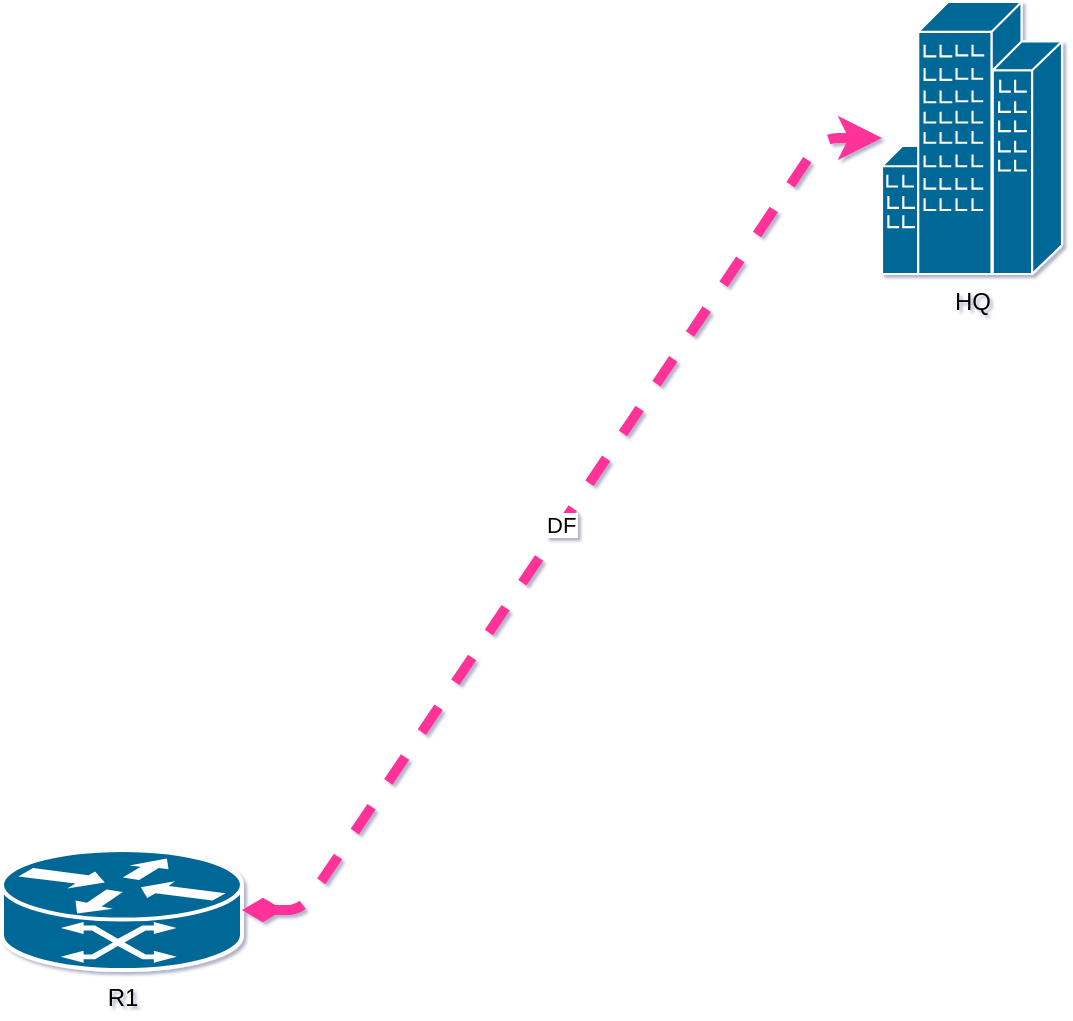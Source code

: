 <mxfile compressed="false" type="device">
    <diagram id="Page-1" name="Page-1">
      <mxGraphModel arrows="1" connect="1" dx="1360" dy="864" fold="1" grid="1" gridSize="10" guides="1" math="0" page="1" pageHeight="1169" pageScale="1" pageWidth="827" shadow="1" tooltips="1">
        <root>
          <mxCell id="0" />   
          <mxCell id="1" parent="0" />
        <object id="HQ" label="HQ">
      <mxCell parent="1" style="shape=mxgraph.cisco.buildings.generic_building;html=1;pointerEvents=1;dashed=0;fillColor=#036897;strokeColor=#ffffff;strokeWidth=2;verticalLabelPosition=bottom;verticalAlign=top;align=center;outlineConnect=0;" vertex="1">
          <mxGeometry as="geometry" height="136" width="90" x="688" y="0" />
      </mxCell>
    </object><object id="R1" label="R1">
      <mxCell parent="1" style="shape=mxgraph.cisco.routers.atm_router;html=1;pointerEvents=1;dashed=0;fillColor=#036897;strokeColor=#ffffff;strokeWidth=2;verticalLabelPosition=bottom;verticalAlign=top;align=center;outlineConnect=0;" vertex="1">
          <mxGeometry as="geometry" height="60" width="120" x="248" y="424" />
      </mxCell>
    </object><object id="5e502dfc2ada126f127e1b6b590aee3e" label="DF">
      <mxCell edge="1" parent="1" source="R1" style="endArrow=classic;fillColor=#f8cecc;strokeColor=#FF3399;dashed=1;edgeStyle=entityRelationEdgeStyle;startArrow=diamondThin;startFill=1;endFill=0;strokeWidth=5;" target="HQ">
          <mxGeometry as="geometry" relative="1" />
      </mxCell>
    </object></root>
      </mxGraphModel>
    </diagram></mxfile>